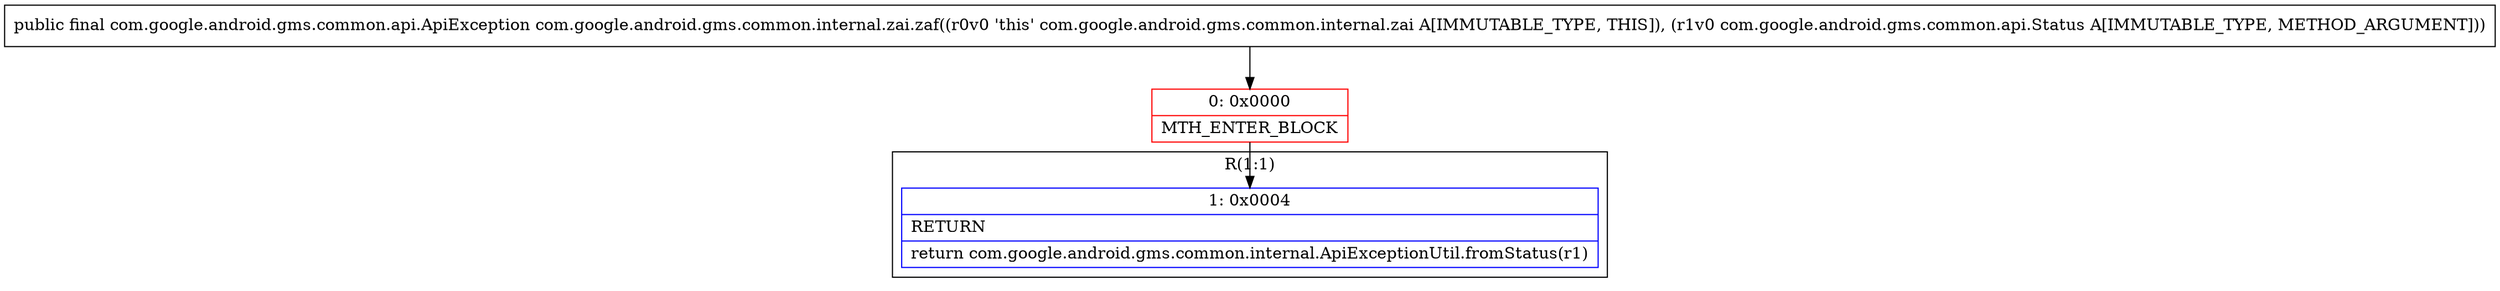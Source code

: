 digraph "CFG forcom.google.android.gms.common.internal.zai.zaf(Lcom\/google\/android\/gms\/common\/api\/Status;)Lcom\/google\/android\/gms\/common\/api\/ApiException;" {
subgraph cluster_Region_1507606322 {
label = "R(1:1)";
node [shape=record,color=blue];
Node_1 [shape=record,label="{1\:\ 0x0004|RETURN\l|return com.google.android.gms.common.internal.ApiExceptionUtil.fromStatus(r1)\l}"];
}
Node_0 [shape=record,color=red,label="{0\:\ 0x0000|MTH_ENTER_BLOCK\l}"];
MethodNode[shape=record,label="{public final com.google.android.gms.common.api.ApiException com.google.android.gms.common.internal.zai.zaf((r0v0 'this' com.google.android.gms.common.internal.zai A[IMMUTABLE_TYPE, THIS]), (r1v0 com.google.android.gms.common.api.Status A[IMMUTABLE_TYPE, METHOD_ARGUMENT])) }"];
MethodNode -> Node_0;
Node_0 -> Node_1;
}

